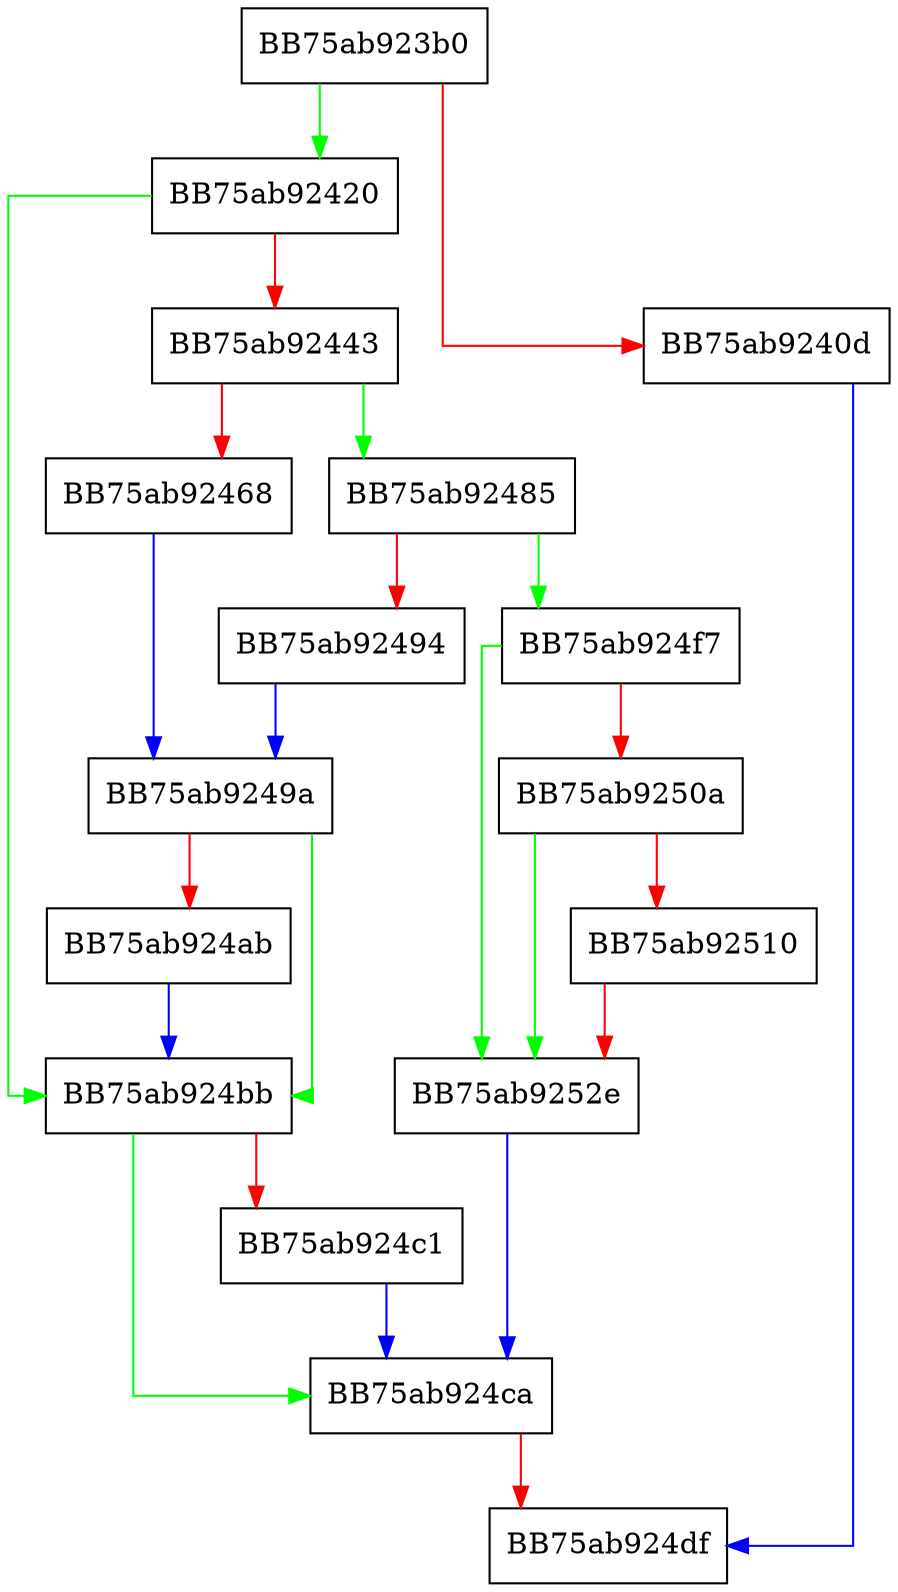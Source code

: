 digraph QueryCacheEntry {
  node [shape="box"];
  graph [splines=ortho];
  BB75ab923b0 -> BB75ab92420 [color="green"];
  BB75ab923b0 -> BB75ab9240d [color="red"];
  BB75ab9240d -> BB75ab924df [color="blue"];
  BB75ab92420 -> BB75ab924bb [color="green"];
  BB75ab92420 -> BB75ab92443 [color="red"];
  BB75ab92443 -> BB75ab92485 [color="green"];
  BB75ab92443 -> BB75ab92468 [color="red"];
  BB75ab92468 -> BB75ab9249a [color="blue"];
  BB75ab92485 -> BB75ab924f7 [color="green"];
  BB75ab92485 -> BB75ab92494 [color="red"];
  BB75ab92494 -> BB75ab9249a [color="blue"];
  BB75ab9249a -> BB75ab924bb [color="green"];
  BB75ab9249a -> BB75ab924ab [color="red"];
  BB75ab924ab -> BB75ab924bb [color="blue"];
  BB75ab924bb -> BB75ab924ca [color="green"];
  BB75ab924bb -> BB75ab924c1 [color="red"];
  BB75ab924c1 -> BB75ab924ca [color="blue"];
  BB75ab924ca -> BB75ab924df [color="red"];
  BB75ab924f7 -> BB75ab9252e [color="green"];
  BB75ab924f7 -> BB75ab9250a [color="red"];
  BB75ab9250a -> BB75ab9252e [color="green"];
  BB75ab9250a -> BB75ab92510 [color="red"];
  BB75ab92510 -> BB75ab9252e [color="red"];
  BB75ab9252e -> BB75ab924ca [color="blue"];
}
